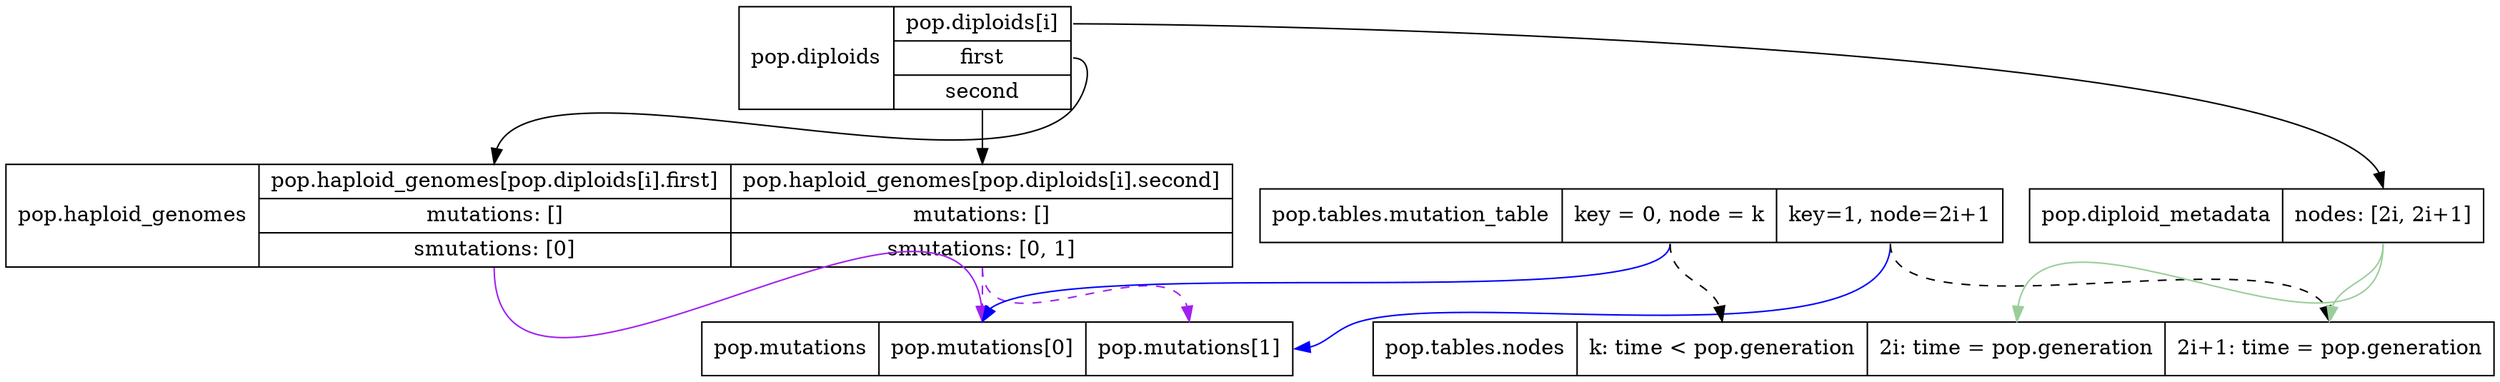 digraph g {
    graph [
     dpi = 100
    ]
    node [shape="record"]
    "diploids" [
        label="pop.diploids|{<d0>pop.diploids[i]\n|<f0>first|<f1>second}"
    ];

    "genomes" [ 
        label = "pop.haploid_genomes|{<g0>pop.haploid_genomes[pop.diploids[i].first]|mutations: []|<m0>smutations:
        [0]}|{<g1>pop.haploid_genomes[pop.diploids[i].second]|mutations: []|<m1>smutations: [0, 1]}"
    ]
    
    "mutations" [
        label = "pop.mutations|<m0>pop.mutations[0]|<m1>pop.mutations[1]"
    ]

    "mutation_table" [
        label = "<mt>pop.tables.mutation_table|<r0>key = 0, node = k|<r1>key=1, node=2i+1"
    ]

    "node_table" [
        label = "pop.tables.nodes|<k>k: time \< pop.generation|<n0>2i: time = pop.generation|<n1>2i+1: time = pop.generation"
    ]

    "metadata" [
        label = "pop.diploid_metadata|<f0>nodes: [2i, 2i+1]"
    ]

    "diploids":d0 -> "metadata":f0
    "diploids":f0 -> "genomes":g0
    "diploids":f1 -> "genomes":g1
    "genomes":m0 -> "mutations":m0 [color="purple"]
    "genomes":m1 -> "mutations":m0 [color="purple", style="dashed"]
    "genomes":m1 -> "mutations":m1 [color="purple", style="dashed"]
    "mutation_table":r0 -> "node_table":k [style="dashed"]
    "mutation_table":r1 -> "node_table":n1 [style="dashed"]
    "mutation_table":r0 -> "mutations":m0 [color="blue"]
    "mutation_table":r1 -> "mutations":m1 [color="blue"]
    "metadata":f0 -> "node_table":n0 [color="darkseagreen3"]
    "metadata":f0 -> "node_table":n1 [color="darkseagreen3"]
}
